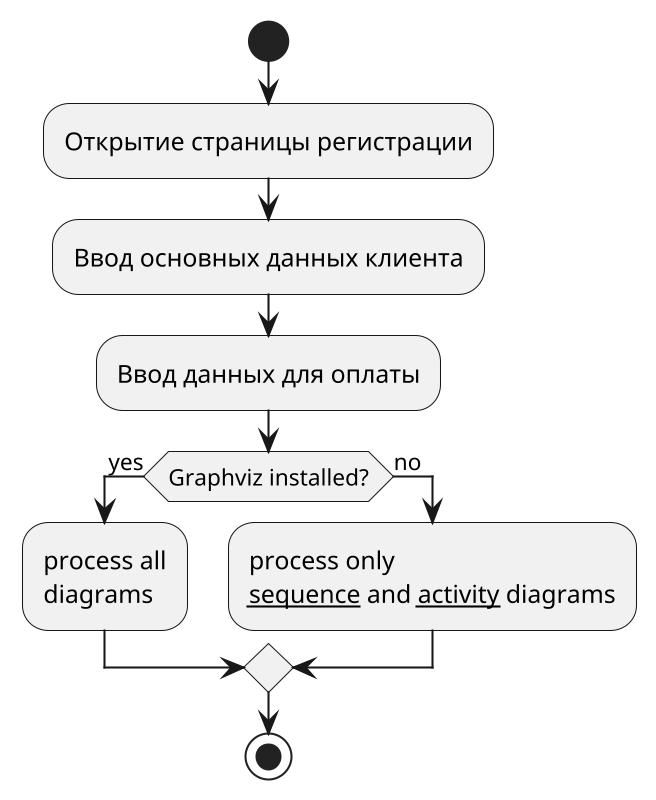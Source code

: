 @startuml make_order_activity
scale 800*800

start


:Открытие страницы регистрации;
:Ввод основных данных клиента;
:Ввод данных для оплаты;



if (Graphviz installed?) then (yes)
  :process all\ndiagrams;
else (no)
  :process only
  __sequence__ and __activity__ diagrams;
endif

stop

@enduml
